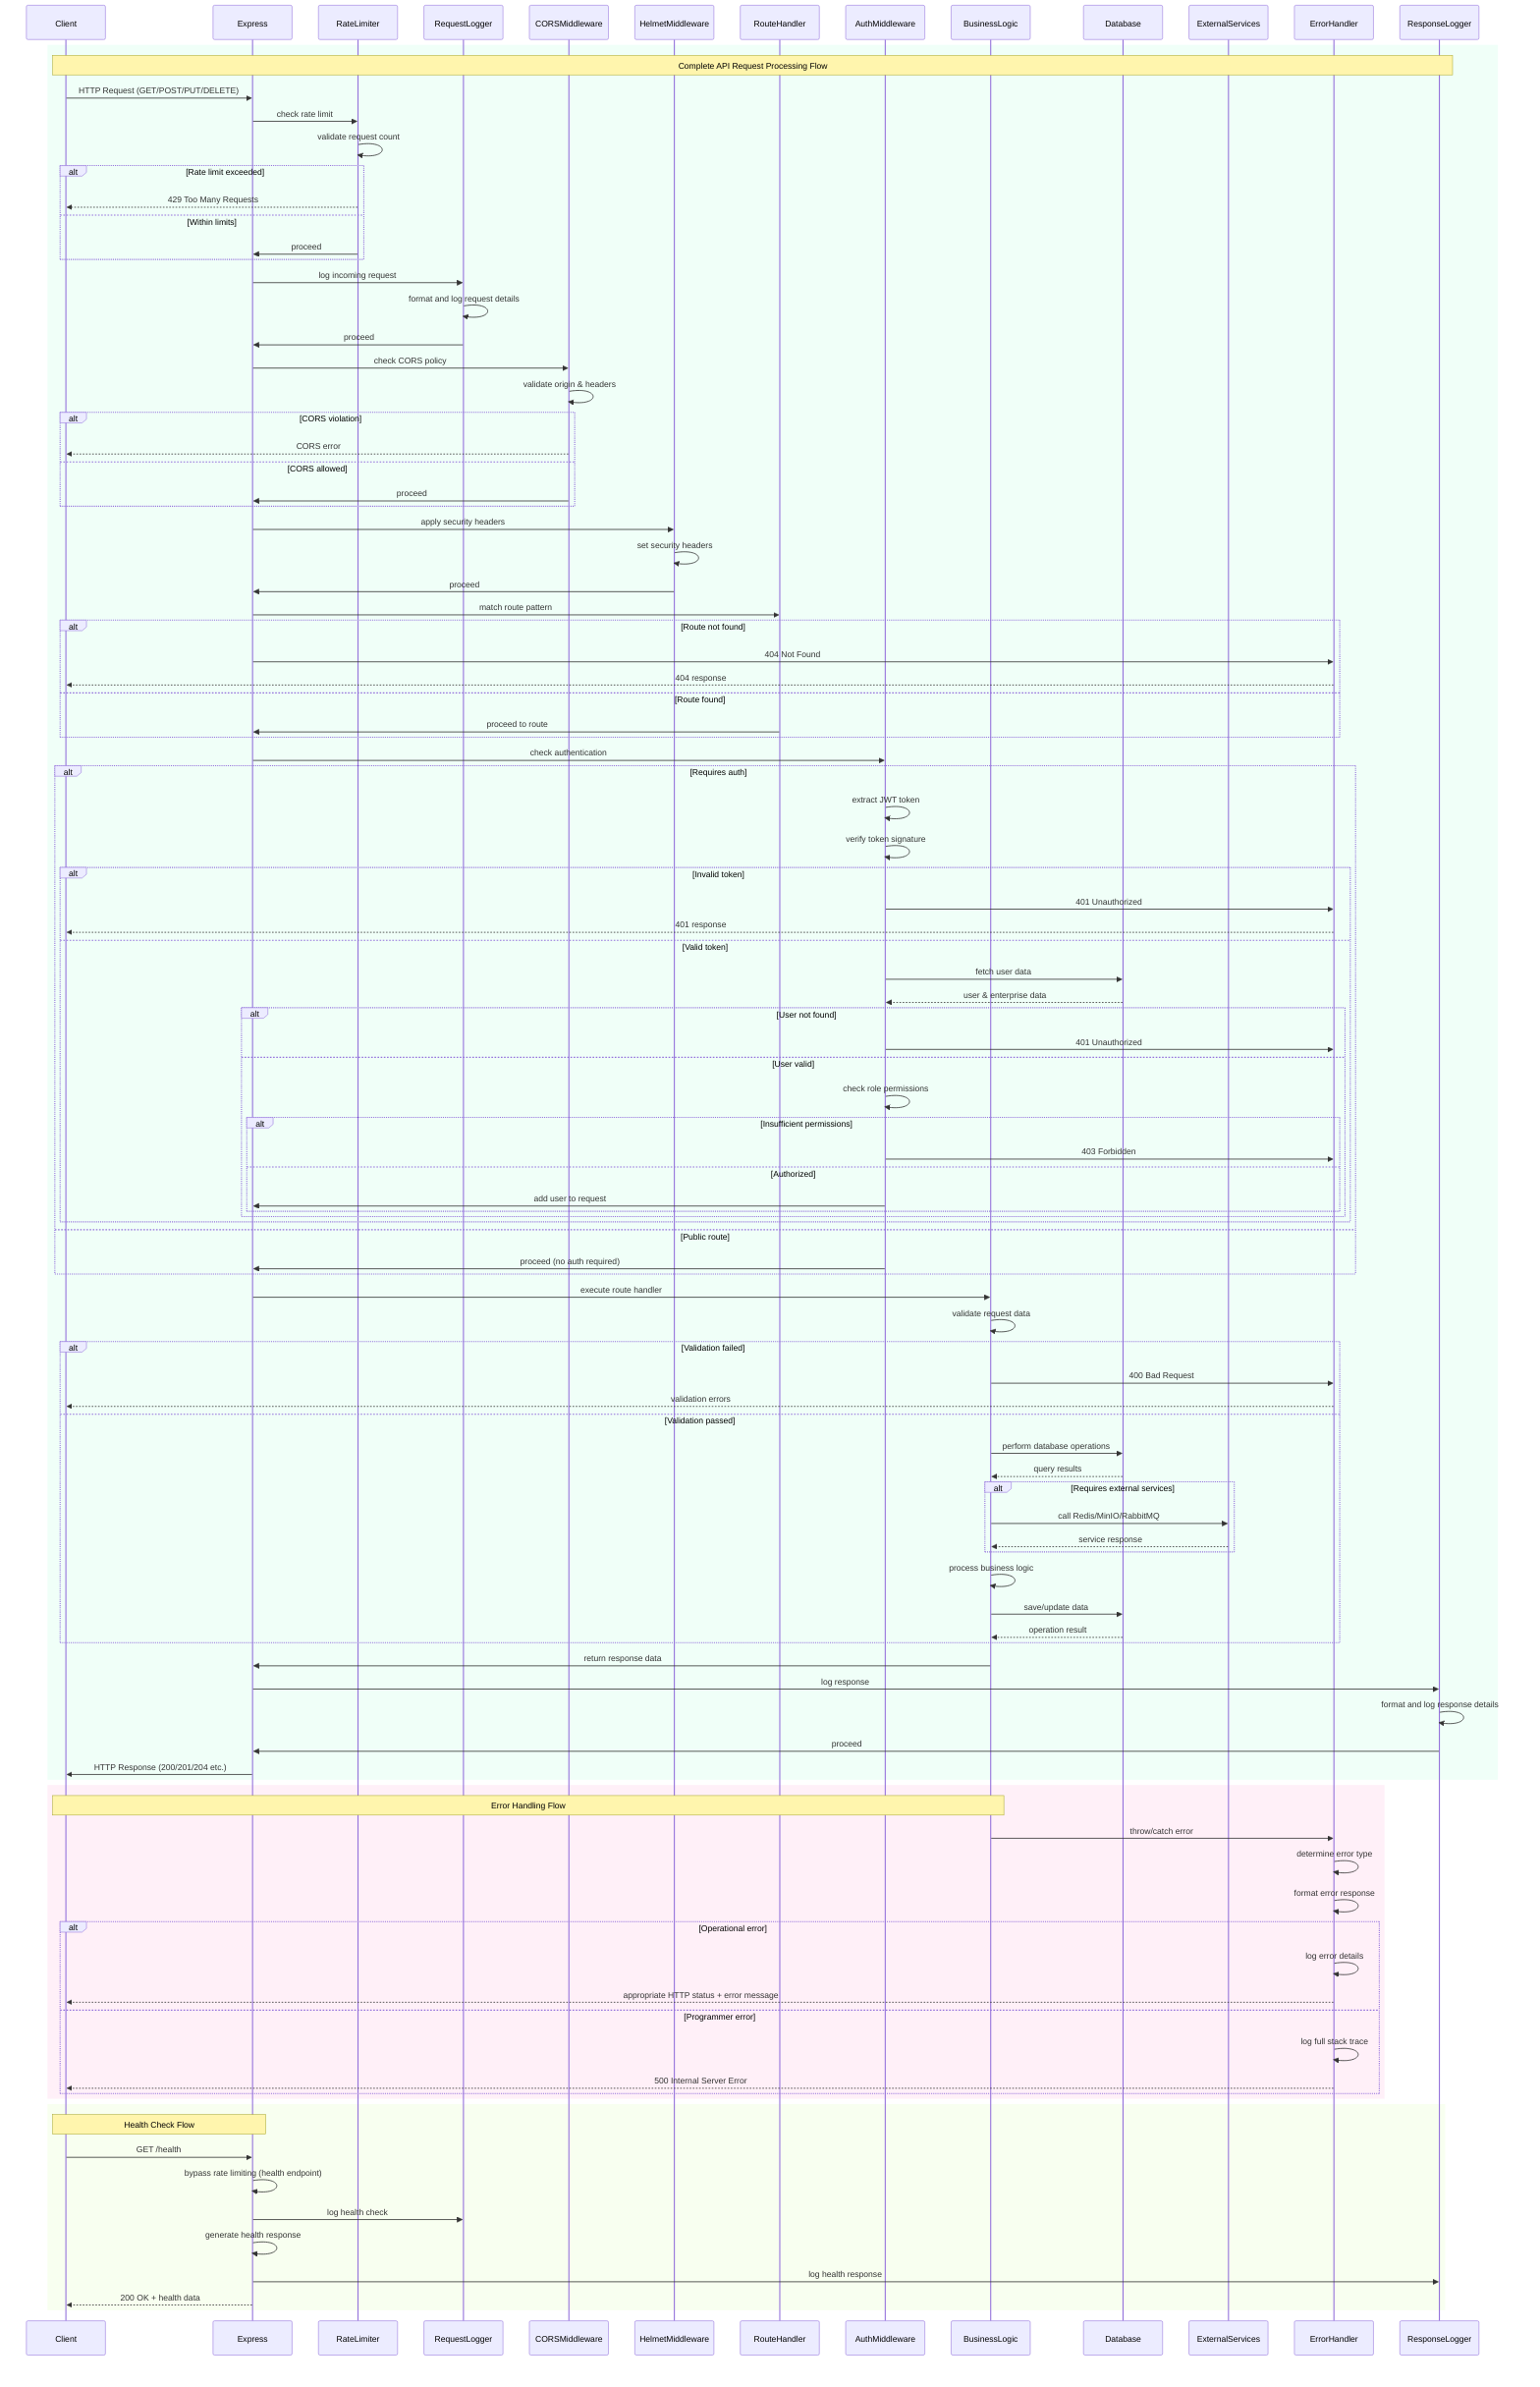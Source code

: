 sequenceDiagram
    participant Client
    participant Express
    participant RateLimiter
    participant RequestLogger
    participant CORSMiddleware
    participant HelmetMiddleware
    participant RouteHandler
    participant AuthMiddleware
    participant BusinessLogic
    participant Database
    participant ExternalServices
    participant ErrorHandler
    participant ResponseLogger

    %% API Request Processing Flow
    rect rgb(240, 255, 248)
        Note over Client, ResponseLogger: Complete API Request Processing Flow

        %% Initial Request Handling
        Client->>Express: HTTP Request (GET/POST/PUT/DELETE)
        Express->>RateLimiter: check rate limit
        RateLimiter->>RateLimiter: validate request count
        alt Rate limit exceeded
            RateLimiter-->>Client: 429 Too Many Requests
        else Within limits
            RateLimiter->>Express: proceed
        end

        Express->>RequestLogger: log incoming request
        RequestLogger->>RequestLogger: format and log request details
        RequestLogger->>Express: proceed

        Express->>CORSMiddleware: check CORS policy
        CORSMiddleware->>CORSMiddleware: validate origin & headers
        alt CORS violation
            CORSMiddleware-->>Client: CORS error
        else CORS allowed
            CORSMiddleware->>Express: proceed
        end

        Express->>HelmetMiddleware: apply security headers
        HelmetMiddleware->>HelmetMiddleware: set security headers
        HelmetMiddleware->>Express: proceed

        %% Route Matching
        Express->>RouteHandler: match route pattern
        alt Route not found
            Express->>ErrorHandler: 404 Not Found
            ErrorHandler-->>Client: 404 response
        else Route found
            RouteHandler->>Express: proceed to route
        end

        %% Authentication & Authorization
        Express->>AuthMiddleware: check authentication
        alt Requires auth
            AuthMiddleware->>AuthMiddleware: extract JWT token
            AuthMiddleware->>AuthMiddleware: verify token signature
            alt Invalid token
                AuthMiddleware->>ErrorHandler: 401 Unauthorized
                ErrorHandler-->>Client: 401 response
            else Valid token
                AuthMiddleware->>Database: fetch user data
                Database-->>AuthMiddleware: user & enterprise data
                alt User not found
                    AuthMiddleware->>ErrorHandler: 401 Unauthorized
                else User valid
                    AuthMiddleware->>AuthMiddleware: check role permissions
                    alt Insufficient permissions
                        AuthMiddleware->>ErrorHandler: 403 Forbidden
                    else Authorized
                        AuthMiddleware->>Express: add user to request
                    end
                end
            end
        else Public route
            AuthMiddleware->>Express: proceed (no auth required)
        end

        %% Business Logic Processing
        Express->>BusinessLogic: execute route handler
        BusinessLogic->>BusinessLogic: validate request data
        alt Validation failed
            BusinessLogic->>ErrorHandler: 400 Bad Request
            ErrorHandler-->>Client: validation errors
        else Validation passed
            BusinessLogic->>Database: perform database operations
            Database-->>BusinessLogic: query results

            alt Requires external services
                BusinessLogic->>ExternalServices: call Redis/MinIO/RabbitMQ
                ExternalServices-->>BusinessLogic: service response
            end

            BusinessLogic->>BusinessLogic: process business logic
            BusinessLogic->>Database: save/update data
            Database-->>BusinessLogic: operation result
        end

        %% Response Generation
        BusinessLogic->>Express: return response data
        Express->>ResponseLogger: log response
        ResponseLogger->>ResponseLogger: format and log response details
        ResponseLogger->>Express: proceed

        Express->>Client: HTTP Response (200/201/204 etc.)
    end

    %% Error Handling Flow
    rect rgb(255, 240, 248)
        Note over BusinessLogic, Client: Error Handling Flow
        BusinessLogic->>ErrorHandler: throw/catch error
        ErrorHandler->>ErrorHandler: determine error type
        ErrorHandler->>ErrorHandler: format error response
        alt Operational error
            ErrorHandler->>ErrorHandler: log error details
            ErrorHandler-->>Client: appropriate HTTP status + error message
        else Programmer error
            ErrorHandler->>ErrorHandler: log full stack trace
            ErrorHandler-->>Client: 500 Internal Server Error
        end
    end

    %% Health Check Flow
    rect rgb(248, 255, 240)
        Note over Client, Express: Health Check Flow
        Client->>Express: GET /health
        Express->>Express: bypass rate limiting (health endpoint)
        Express->>RequestLogger: log health check
        Express->>Express: generate health response
        Express->>ResponseLogger: log health response
        Express-->>Client: 200 OK + health data
    end